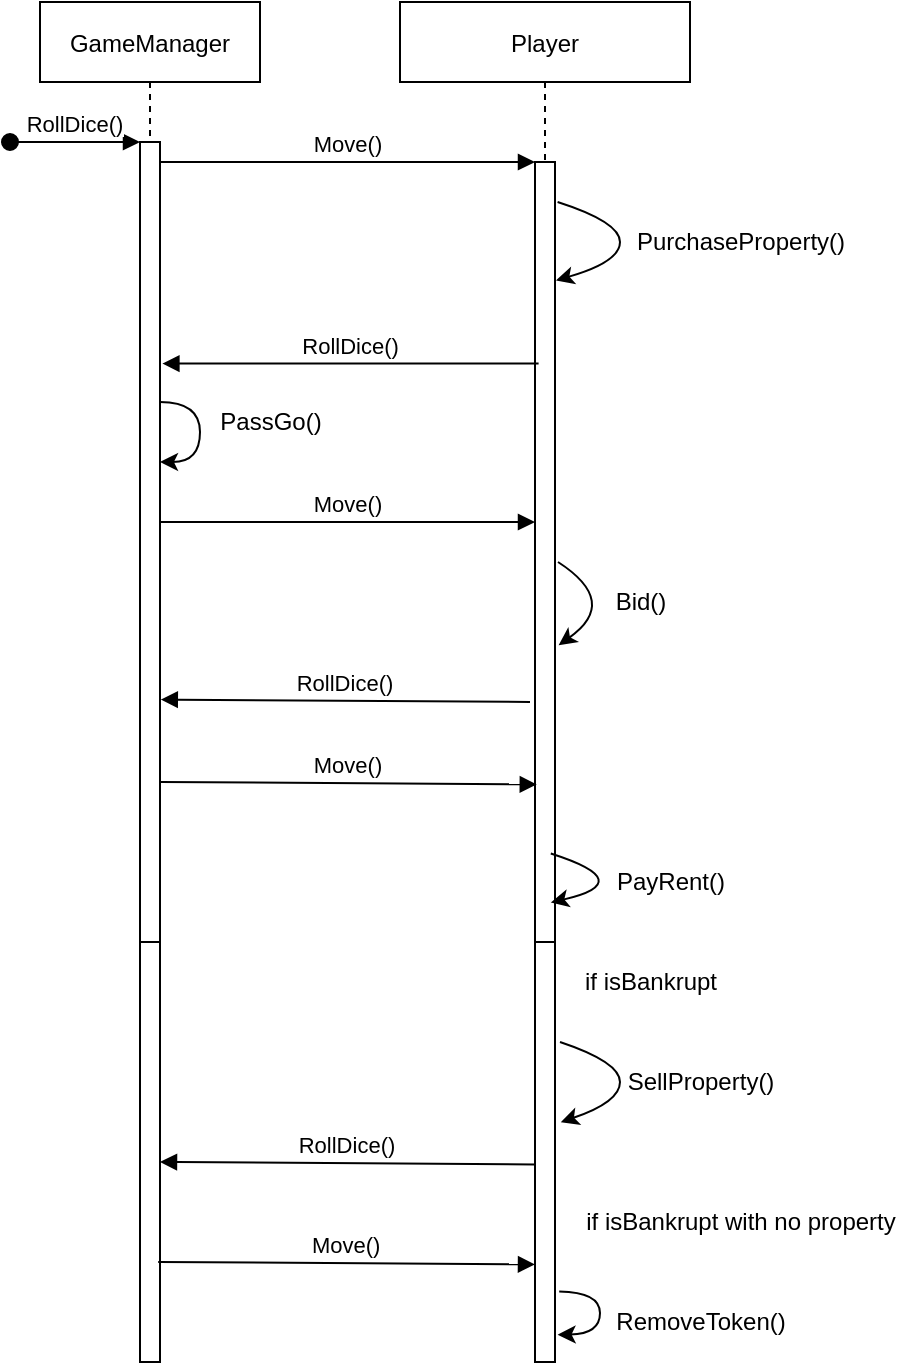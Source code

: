 <mxfile version="16.5.1" type="device"><diagram id="kgpKYQtTHZ0yAKxKKP6v" name="Page-1"><mxGraphModel dx="1038" dy="649" grid="1" gridSize="10" guides="1" tooltips="1" connect="1" arrows="1" fold="1" page="1" pageScale="1" pageWidth="850" pageHeight="1100" math="0" shadow="0"><root><mxCell id="0"/><mxCell id="1" parent="0"/><mxCell id="3nuBFxr9cyL0pnOWT2aG-1" value="GameManager" style="shape=umlLifeline;perimeter=lifelinePerimeter;container=1;collapsible=0;recursiveResize=0;rounded=0;shadow=0;strokeWidth=1;" parent="1" vertex="1"><mxGeometry x="120" y="80" width="110" height="470" as="geometry"/></mxCell><mxCell id="3nuBFxr9cyL0pnOWT2aG-2" value="" style="points=[];perimeter=orthogonalPerimeter;rounded=0;shadow=0;strokeWidth=1;" parent="3nuBFxr9cyL0pnOWT2aG-1" vertex="1"><mxGeometry x="50" y="70" width="10" height="400" as="geometry"/></mxCell><mxCell id="3nuBFxr9cyL0pnOWT2aG-3" value="RollDice()" style="verticalAlign=bottom;startArrow=oval;endArrow=block;startSize=8;shadow=0;strokeWidth=1;curved=1;" parent="3nuBFxr9cyL0pnOWT2aG-1" target="3nuBFxr9cyL0pnOWT2aG-2" edge="1"><mxGeometry relative="1" as="geometry"><mxPoint x="-15" y="70" as="sourcePoint"/></mxGeometry></mxCell><mxCell id="S7615lF2b4uWL7d4E1WQ-12" value="" style="curved=1;endArrow=classic;html=1;rounded=0;exitX=1;exitY=0.325;exitDx=0;exitDy=0;exitPerimeter=0;" parent="3nuBFxr9cyL0pnOWT2aG-1" source="3nuBFxr9cyL0pnOWT2aG-2" target="3nuBFxr9cyL0pnOWT2aG-2" edge="1"><mxGeometry width="50" height="50" relative="1" as="geometry"><mxPoint x="60" y="230" as="sourcePoint"/><mxPoint x="110" y="180" as="targetPoint"/><Array as="points"><mxPoint x="80" y="200"/><mxPoint x="80" y="230"/></Array></mxGeometry></mxCell><mxCell id="3nuBFxr9cyL0pnOWT2aG-5" value="Player" style="shape=umlLifeline;perimeter=lifelinePerimeter;container=1;collapsible=0;recursiveResize=0;rounded=0;shadow=0;strokeWidth=1;" parent="1" vertex="1"><mxGeometry x="300" y="80" width="145" height="480" as="geometry"/></mxCell><mxCell id="3nuBFxr9cyL0pnOWT2aG-6" value="" style="points=[];perimeter=orthogonalPerimeter;rounded=0;shadow=0;strokeWidth=1;" parent="3nuBFxr9cyL0pnOWT2aG-5" vertex="1"><mxGeometry x="67.5" y="80" width="10" height="400" as="geometry"/></mxCell><mxCell id="S7615lF2b4uWL7d4E1WQ-23" value="" style="endArrow=classic;html=1;entryX=1.18;entryY=0.604;entryDx=0;entryDy=0;entryPerimeter=0;curved=1;startArrow=none;" parent="3nuBFxr9cyL0pnOWT2aG-5" target="3nuBFxr9cyL0pnOWT2aG-6" edge="1"><mxGeometry width="50" height="50" relative="1" as="geometry"><mxPoint x="79" y="280" as="sourcePoint"/><mxPoint x="170" y="280" as="targetPoint"/><Array as="points"><mxPoint x="110" y="300"/></Array></mxGeometry></mxCell><mxCell id="S7615lF2b4uWL7d4E1WQ-25" value="RollDice()" style="verticalAlign=bottom;endArrow=block;shadow=0;strokeWidth=1;curved=1;entryX=1.04;entryY=0.697;entryDx=0;entryDy=0;entryPerimeter=0;exitX=0.18;exitY=0.252;exitDx=0;exitDy=0;exitPerimeter=0;" parent="3nuBFxr9cyL0pnOWT2aG-5" target="3nuBFxr9cyL0pnOWT2aG-2" edge="1"><mxGeometry relative="1" as="geometry"><mxPoint x="65.0" y="350.0" as="sourcePoint"/><mxPoint x="-110.6" y="350.0" as="targetPoint"/></mxGeometry></mxCell><mxCell id="S7615lF2b4uWL7d4E1WQ-26" value="Move()" style="verticalAlign=bottom;endArrow=block;entryX=0.09;entryY=0.778;shadow=0;strokeWidth=1;curved=1;entryDx=0;entryDy=0;entryPerimeter=0;" parent="3nuBFxr9cyL0pnOWT2aG-5" target="3nuBFxr9cyL0pnOWT2aG-6" edge="1"><mxGeometry relative="1" as="geometry"><mxPoint x="-120" y="390.0" as="sourcePoint"/><mxPoint x="55" y="390.0" as="targetPoint"/></mxGeometry></mxCell><mxCell id="S7615lF2b4uWL7d4E1WQ-28" value="PayRent()" style="text;html=1;align=center;verticalAlign=middle;resizable=0;points=[];autosize=1;strokeColor=none;fillColor=none;" parent="3nuBFxr9cyL0pnOWT2aG-5" vertex="1"><mxGeometry x="100" y="430" width="70" height="20" as="geometry"/></mxCell><mxCell id="S7615lF2b4uWL7d4E1WQ-24" value="Bid()" style="text;html=1;align=center;verticalAlign=middle;resizable=0;points=[];autosize=1;strokeColor=none;fillColor=none;" parent="3nuBFxr9cyL0pnOWT2aG-5" vertex="1"><mxGeometry x="100" y="290" width="40" height="20" as="geometry"/></mxCell><mxCell id="S7615lF2b4uWL7d4E1WQ-29" value="" style="endArrow=none;html=1;entryX=1.18;entryY=0.604;entryDx=0;entryDy=0;entryPerimeter=0;exitX=1.42;exitY=0.506;exitDx=0;exitDy=0;exitPerimeter=0;curved=1;strokeColor=none;" parent="3nuBFxr9cyL0pnOWT2aG-5" source="3nuBFxr9cyL0pnOWT2aG-6" target="S7615lF2b4uWL7d4E1WQ-24" edge="1"><mxGeometry width="50" height="50" relative="1" as="geometry"><mxPoint x="381.7" y="362.4" as="sourcePoint"/><mxPoint x="379.3" y="401.6" as="targetPoint"/><Array as="points"/></mxGeometry></mxCell><mxCell id="S7615lF2b4uWL7d4E1WQ-31" value="" style="curved=1;endArrow=classic;html=1;rounded=1;exitX=1.13;exitY=0.05;exitDx=0;exitDy=0;exitPerimeter=0;entryX=1.05;entryY=0.148;entryDx=0;entryDy=0;entryPerimeter=0;" parent="3nuBFxr9cyL0pnOWT2aG-5" source="3nuBFxr9cyL0pnOWT2aG-6" target="3nuBFxr9cyL0pnOWT2aG-6" edge="1"><mxGeometry width="50" height="50" relative="1" as="geometry"><mxPoint x="90" y="160" as="sourcePoint"/><mxPoint x="140" y="110" as="targetPoint"/><Array as="points"><mxPoint x="110" y="110"/><mxPoint x="110" y="130"/></Array></mxGeometry></mxCell><mxCell id="3nuBFxr9cyL0pnOWT2aG-8" value="Move()" style="verticalAlign=bottom;endArrow=block;entryX=0;entryY=0;shadow=0;strokeWidth=1;curved=1;" parent="1" source="3nuBFxr9cyL0pnOWT2aG-2" target="3nuBFxr9cyL0pnOWT2aG-6" edge="1"><mxGeometry relative="1" as="geometry"><mxPoint x="275" y="160" as="sourcePoint"/></mxGeometry></mxCell><mxCell id="S7615lF2b4uWL7d4E1WQ-5" value="PurchaseProperty()" style="text;html=1;align=center;verticalAlign=middle;resizable=0;points=[];autosize=1;strokeColor=none;fillColor=none;" parent="1" vertex="1"><mxGeometry x="410" y="190" width="120" height="20" as="geometry"/></mxCell><mxCell id="S7615lF2b4uWL7d4E1WQ-8" value="RollDice()" style="verticalAlign=bottom;endArrow=block;shadow=0;strokeWidth=1;curved=1;entryX=1.12;entryY=0.277;entryDx=0;entryDy=0;entryPerimeter=0;exitX=0.18;exitY=0.252;exitDx=0;exitDy=0;exitPerimeter=0;" parent="1" source="3nuBFxr9cyL0pnOWT2aG-6" target="3nuBFxr9cyL0pnOWT2aG-2" edge="1"><mxGeometry relative="1" as="geometry"><mxPoint x="330" y="230" as="sourcePoint"/><mxPoint x="350" y="250.0" as="targetPoint"/></mxGeometry></mxCell><mxCell id="S7615lF2b4uWL7d4E1WQ-13" value="PassGo()" style="text;html=1;align=center;verticalAlign=middle;resizable=0;points=[];autosize=1;strokeColor=none;fillColor=none;" parent="1" vertex="1"><mxGeometry x="200" y="280" width="70" height="20" as="geometry"/></mxCell><mxCell id="S7615lF2b4uWL7d4E1WQ-19" value="Move()" style="verticalAlign=bottom;endArrow=block;shadow=0;strokeWidth=1;curved=1;" parent="1" target="3nuBFxr9cyL0pnOWT2aG-6" edge="1"><mxGeometry relative="1" as="geometry"><mxPoint x="180" y="340" as="sourcePoint"/><mxPoint x="345" y="340" as="targetPoint"/></mxGeometry></mxCell><mxCell id="S7615lF2b4uWL7d4E1WQ-35" value="" style="points=[];perimeter=orthogonalPerimeter;rounded=0;shadow=0;strokeWidth=1;" parent="1" vertex="1"><mxGeometry x="367.5" y="550" width="10" height="210" as="geometry"/></mxCell><mxCell id="S7615lF2b4uWL7d4E1WQ-27" value="" style="endArrow=classic;html=1;entryX=0.52;entryY=0.938;entryDx=0;entryDy=0;entryPerimeter=0;exitX=0.52;exitY=0.887;exitDx=0;exitDy=0;exitPerimeter=0;curved=1;" parent="1" source="3nuBFxr9cyL0pnOWT2aG-5" target="3nuBFxr9cyL0pnOWT2aG-5" edge="1"><mxGeometry width="50" height="50" relative="1" as="geometry"><mxPoint x="410" y="520" as="sourcePoint"/><mxPoint x="460" y="470" as="targetPoint"/><Array as="points"><mxPoint x="420" y="520"/></Array></mxGeometry></mxCell><mxCell id="S7615lF2b4uWL7d4E1WQ-32" value="if isBankrupt" style="text;html=1;align=center;verticalAlign=middle;resizable=0;points=[];autosize=1;strokeColor=none;fillColor=none;" parent="1" vertex="1"><mxGeometry x="385" y="560" width="80" height="20" as="geometry"/></mxCell><mxCell id="S7615lF2b4uWL7d4E1WQ-37" value="" style="points=[];perimeter=orthogonalPerimeter;rounded=0;shadow=0;strokeWidth=1;" parent="1" vertex="1"><mxGeometry x="170" y="550" width="10" height="210" as="geometry"/></mxCell><mxCell id="S7615lF2b4uWL7d4E1WQ-38" value="" style="curved=1;endArrow=classic;html=1;rounded=1;exitX=1.25;exitY=0.238;exitDx=0;exitDy=0;exitPerimeter=0;entryX=1.29;entryY=0.429;entryDx=0;entryDy=0;entryPerimeter=0;" parent="1" source="S7615lF2b4uWL7d4E1WQ-35" target="S7615lF2b4uWL7d4E1WQ-35" edge="1"><mxGeometry width="50" height="50" relative="1" as="geometry"><mxPoint x="500" y="690" as="sourcePoint"/><mxPoint x="550" y="640" as="targetPoint"/><Array as="points"><mxPoint x="410" y="610"/><mxPoint x="410" y="630"/></Array></mxGeometry></mxCell><mxCell id="S7615lF2b4uWL7d4E1WQ-39" value="SellProperty()" style="text;html=1;align=center;verticalAlign=middle;resizable=0;points=[];autosize=1;strokeColor=none;fillColor=none;" parent="1" vertex="1"><mxGeometry x="405" y="610" width="90" height="20" as="geometry"/></mxCell><mxCell id="S7615lF2b4uWL7d4E1WQ-40" value="RollDice()" style="verticalAlign=bottom;endArrow=block;shadow=0;strokeWidth=1;curved=1;exitX=0.18;exitY=0.252;exitDx=0;exitDy=0;exitPerimeter=0;" parent="1" edge="1"><mxGeometry relative="1" as="geometry"><mxPoint x="367.5" y="661.2" as="sourcePoint"/><mxPoint x="180" y="660" as="targetPoint"/></mxGeometry></mxCell><mxCell id="S7615lF2b4uWL7d4E1WQ-41" value="Move()" style="verticalAlign=bottom;endArrow=block;entryX=0.09;entryY=0.778;shadow=0;strokeWidth=1;curved=1;entryDx=0;entryDy=0;entryPerimeter=0;" parent="1" edge="1"><mxGeometry relative="1" as="geometry"><mxPoint x="179.1" y="710.0" as="sourcePoint"/><mxPoint x="367.5" y="711.2" as="targetPoint"/></mxGeometry></mxCell><mxCell id="S7615lF2b4uWL7d4E1WQ-42" value="if isBankrupt with no property" style="text;html=1;align=center;verticalAlign=middle;resizable=0;points=[];autosize=1;strokeColor=none;fillColor=none;" parent="1" vertex="1"><mxGeometry x="385" y="680" width="170" height="20" as="geometry"/></mxCell><mxCell id="S7615lF2b4uWL7d4E1WQ-43" value="" style="curved=1;endArrow=classic;html=1;rounded=1;exitX=1.21;exitY=0.832;exitDx=0;exitDy=0;exitPerimeter=0;entryX=1.13;entryY=0.935;entryDx=0;entryDy=0;entryPerimeter=0;" parent="1" source="S7615lF2b4uWL7d4E1WQ-35" target="S7615lF2b4uWL7d4E1WQ-35" edge="1"><mxGeometry width="50" height="50" relative="1" as="geometry"><mxPoint x="390" y="609.98" as="sourcePoint"/><mxPoint x="390.4" y="650.09" as="targetPoint"/><Array as="points"><mxPoint x="400" y="725"/><mxPoint x="400" y="746"/></Array></mxGeometry></mxCell><mxCell id="S7615lF2b4uWL7d4E1WQ-44" value="RemoveToken()" style="text;html=1;align=center;verticalAlign=middle;resizable=0;points=[];autosize=1;strokeColor=none;fillColor=none;" parent="1" vertex="1"><mxGeometry x="400" y="730" width="100" height="20" as="geometry"/></mxCell></root></mxGraphModel></diagram></mxfile>